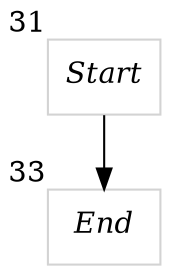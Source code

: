 digraph GPG{
node [shape=box]; 
31[label=<<I>Start</I>>,xlabel="31", color=lightgray, fontcolor=black];
31->33;
33[label=<<I>End</I>>,xlabel="33", color=lightgray, fontcolor=black];
}